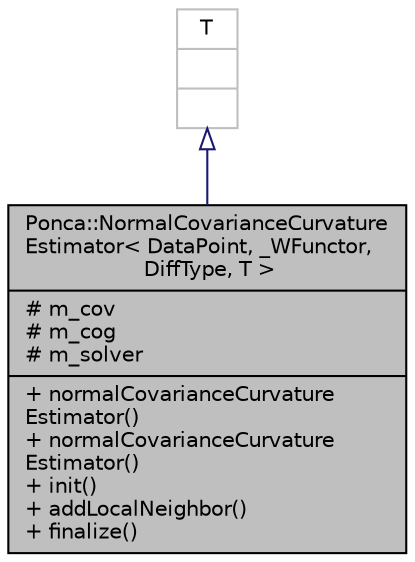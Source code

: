 digraph "Ponca::NormalCovarianceCurvatureEstimator&lt; DataPoint, _WFunctor, DiffType, T &gt;"
{
 // INTERACTIVE_SVG=YES
 // LATEX_PDF_SIZE
  bgcolor="transparent";
  edge [fontname="Helvetica",fontsize="10",labelfontname="Helvetica",labelfontsize="10"];
  node [fontname="Helvetica",fontsize="10",shape=record];
  Node1 [label="{Ponca::NormalCovarianceCurvature\lEstimator\< DataPoint, _WFunctor,\l DiffType, T \>\n|# m_cov\l# m_cog\l# m_solver\l|+ normalCovarianceCurvature\lEstimator()\l+ normalCovarianceCurvature\lEstimator()\l+ init()\l+ addLocalNeighbor()\l+ finalize()\l}",height=0.2,width=0.4,color="black", fillcolor="grey75", style="filled", fontcolor="black",tooltip="Extension to compute curvature values based on a covariance analysis of normal vectors of neighbors."];
  Node2 -> Node1 [dir="back",color="midnightblue",fontsize="10",style="solid",arrowtail="onormal",fontname="Helvetica"];
  Node2 [label="{T\n||}",height=0.2,width=0.4,color="grey75",tooltip=" "];
}
